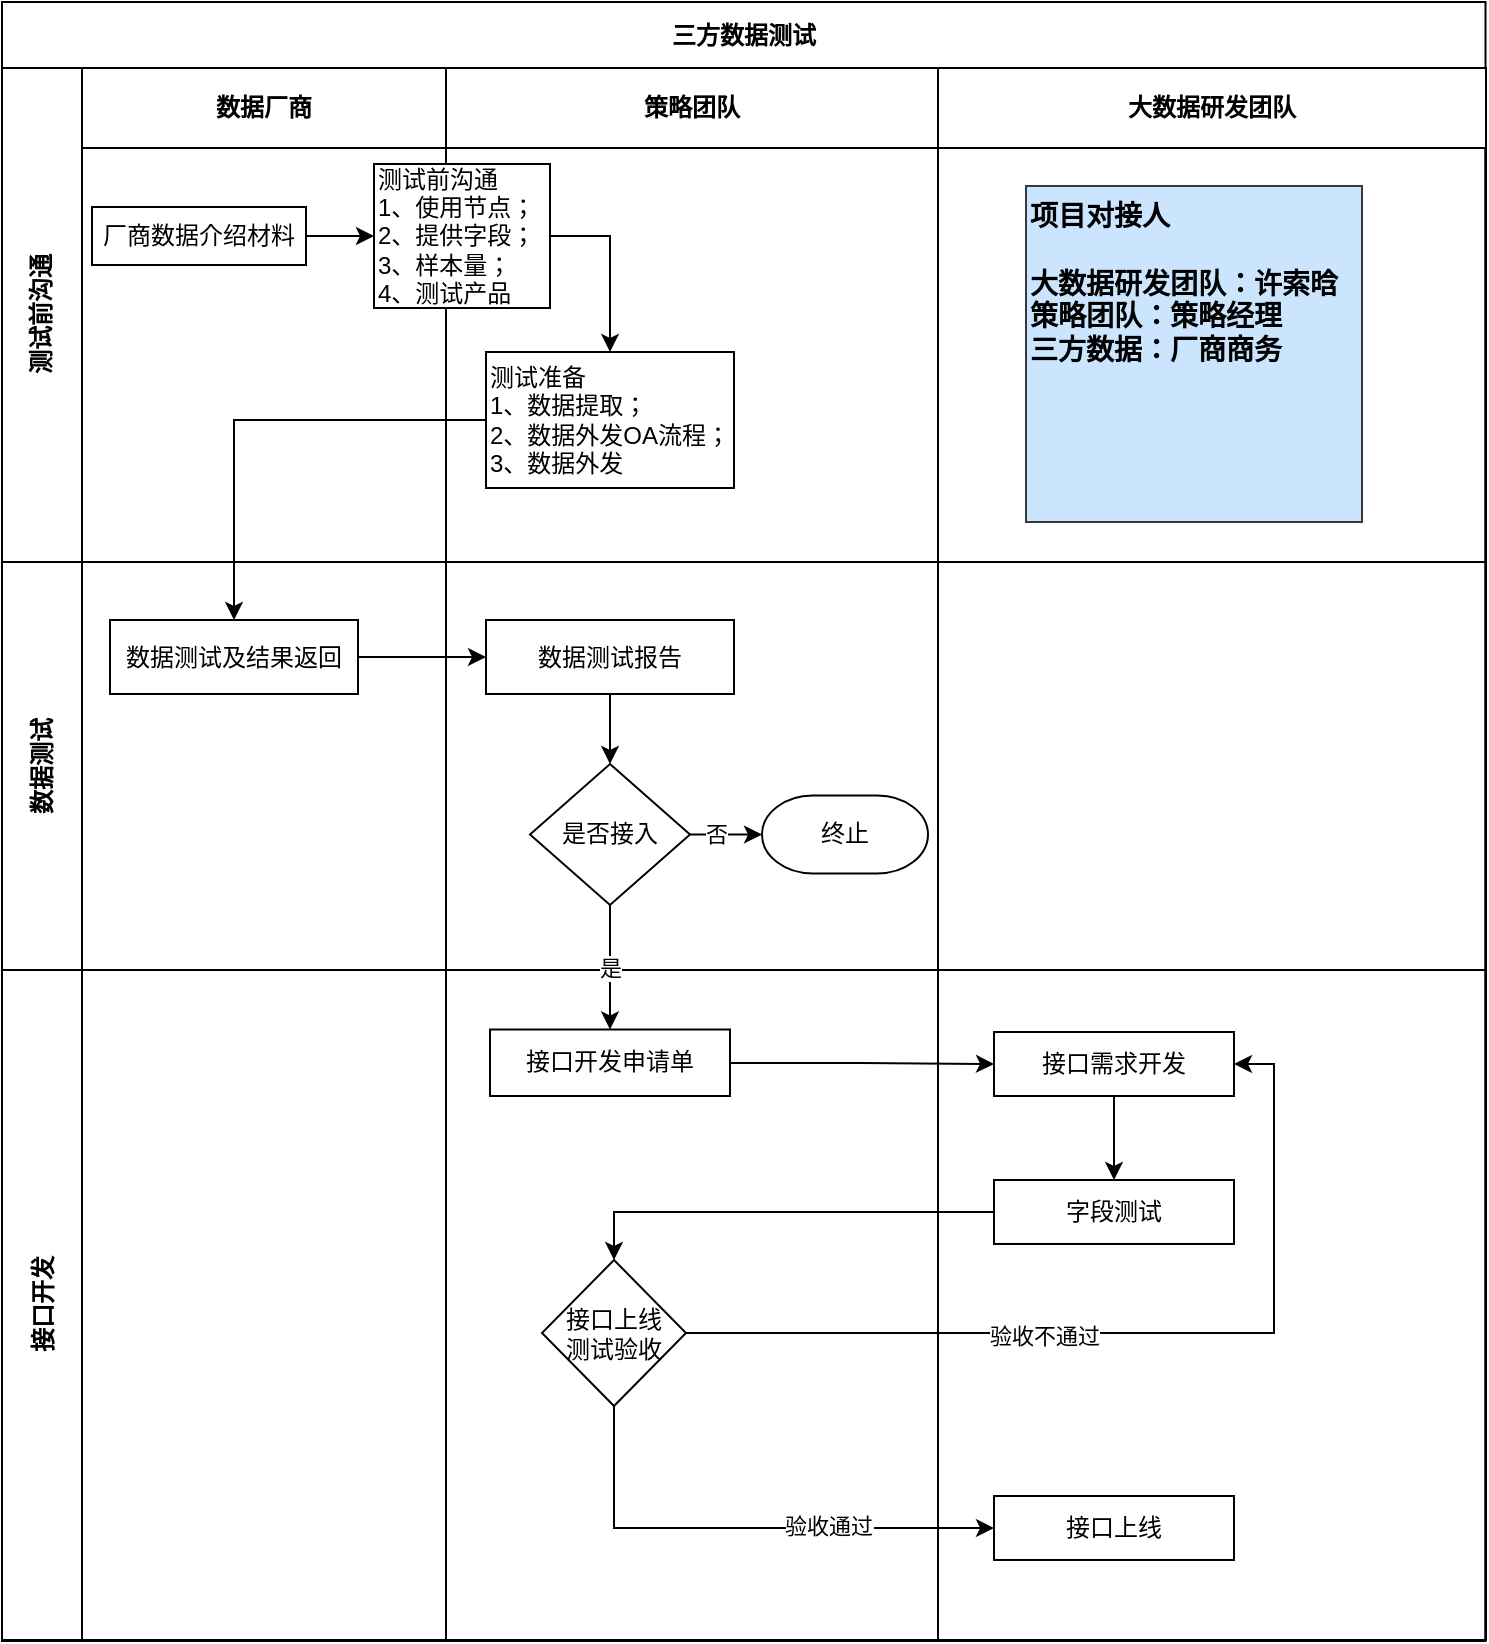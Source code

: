 <mxfile version="14.4.3" type="github" pages="2"><diagram id="d1C771OaAr4fix8PTPZJ" name="三方数据测试"><mxGraphModel dx="1117" dy="1812" grid="0" gridSize="10" guides="1" tooltips="1" connect="1" arrows="1" fold="1" page="1" pageScale="1" pageWidth="827" pageHeight="1169" math="0" shadow="0"><root><mxCell id="0"/><mxCell id="1" parent="0"/><mxCell id="JUhF0usPPEHTZKEMJpxy-12" value="三方数据测试" style="shape=table;childLayout=tableLayout;rowLines=0;columnLines=0;startSize=33;html=1;whiteSpace=wrap;collapsible=0;recursiveResize=0;expand=0;pointerEvents=0;fontStyle=1;align=center;" vertex="1" parent="1"><mxGeometry x="46" y="-1142" width="741.75" height="819.464" as="geometry"/></mxCell><mxCell id="JUhF0usPPEHTZKEMJpxy-13" value="测试前沟通" style="swimlane;horizontal=0;points=[[0,0.5],[1,0.5]];portConstraint=eastwest;startSize=40;html=1;whiteSpace=wrap;collapsible=0;recursiveResize=0;expand=0;pointerEvents=0;fontStyle=1" vertex="1" parent="JUhF0usPPEHTZKEMJpxy-12"><mxGeometry y="33" width="741.75" height="247" as="geometry"/></mxCell><mxCell id="JUhF0usPPEHTZKEMJpxy-14" value="数据厂商" style="swimlane;connectable=0;startSize=40;html=1;whiteSpace=wrap;collapsible=0;recursiveResize=0;expand=0;pointerEvents=0;" vertex="1" parent="JUhF0usPPEHTZKEMJpxy-13"><mxGeometry x="40" width="182" height="247" as="geometry"/></mxCell><mxCell id="JUhF0usPPEHTZKEMJpxy-32" value="厂商数据介绍材料" style="rounded=0;whiteSpace=wrap;html=1;startSize=40;" vertex="1" parent="JUhF0usPPEHTZKEMJpxy-14"><mxGeometry x="5" y="69.5" width="107" height="29" as="geometry"/></mxCell><mxCell id="JUhF0usPPEHTZKEMJpxy-15" value="策略团队" style="swimlane;connectable=0;startSize=40;html=1;whiteSpace=wrap;collapsible=0;recursiveResize=0;expand=0;pointerEvents=0;" vertex="1" parent="JUhF0usPPEHTZKEMJpxy-13"><mxGeometry x="222" width="246" height="247" as="geometry"/></mxCell><mxCell id="JUhF0usPPEHTZKEMJpxy-33" value="测试前沟通&lt;br&gt;1、使用节点；&lt;br&gt;2、提供字段；&lt;br&gt;3、样本量；&lt;br&gt;4、测试产品" style="rounded=0;whiteSpace=wrap;html=1;startSize=40;align=left;" vertex="1" parent="JUhF0usPPEHTZKEMJpxy-15"><mxGeometry x="-36" y="48" width="88" height="72" as="geometry"/></mxCell><mxCell id="JUhF0usPPEHTZKEMJpxy-36" value="测试准备&lt;br&gt;1、数据提取；&lt;br&gt;2、数据外发OA流程；&lt;br&gt;3、数据外发" style="whiteSpace=wrap;html=1;rounded=0;align=left;startSize=40;" vertex="1" parent="JUhF0usPPEHTZKEMJpxy-15"><mxGeometry x="20" y="142" width="124" height="68" as="geometry"/></mxCell><mxCell id="JUhF0usPPEHTZKEMJpxy-37" value="" style="edgeStyle=orthogonalEdgeStyle;rounded=0;orthogonalLoop=1;jettySize=auto;html=1;startSize=40;exitX=1;exitY=0.5;exitDx=0;exitDy=0;" edge="1" parent="JUhF0usPPEHTZKEMJpxy-15" source="JUhF0usPPEHTZKEMJpxy-33" target="JUhF0usPPEHTZKEMJpxy-36"><mxGeometry relative="1" as="geometry"/></mxCell><mxCell id="JUhF0usPPEHTZKEMJpxy-16" value="大数据研发团队" style="swimlane;connectable=0;startSize=40;html=1;whiteSpace=wrap;collapsible=0;recursiveResize=0;expand=0;pointerEvents=0;" vertex="1" parent="JUhF0usPPEHTZKEMJpxy-13"><mxGeometry x="468" width="274" height="247" as="geometry"/></mxCell><mxCell id="lrOi_UuX6nWnQkG_bUrq-1" value="项目对接人&lt;br&gt;&lt;br style=&quot;font-size: 14px&quot;&gt;大数据研发团队：许索晗&lt;br&gt;策略团队：策略经理&lt;br&gt;三方数据：厂商商务" style="whiteSpace=wrap;html=1;aspect=fixed;align=left;verticalAlign=top;fontSize=14;fillColor=#cce5ff;strokeColor=#36393d;fontStyle=1" vertex="1" parent="JUhF0usPPEHTZKEMJpxy-16"><mxGeometry x="44" y="59" width="168" height="168" as="geometry"/></mxCell><mxCell id="JUhF0usPPEHTZKEMJpxy-35" style="edgeStyle=orthogonalEdgeStyle;rounded=0;orthogonalLoop=1;jettySize=auto;html=1;exitX=1;exitY=0.5;exitDx=0;exitDy=0;entryX=0;entryY=0.5;entryDx=0;entryDy=0;startSize=40;" edge="1" parent="JUhF0usPPEHTZKEMJpxy-13" source="JUhF0usPPEHTZKEMJpxy-32" target="JUhF0usPPEHTZKEMJpxy-33"><mxGeometry relative="1" as="geometry"/></mxCell><mxCell id="JUhF0usPPEHTZKEMJpxy-17" value="数据测试" style="swimlane;horizontal=0;points=[[0,0.5],[1,0.5]];portConstraint=eastwest;startSize=40;html=1;whiteSpace=wrap;collapsible=0;recursiveResize=0;expand=0;pointerEvents=0;" vertex="1" parent="JUhF0usPPEHTZKEMJpxy-12"><mxGeometry y="280" width="741.75" height="204" as="geometry"/></mxCell><mxCell id="JUhF0usPPEHTZKEMJpxy-18" value="" style="swimlane;connectable=0;startSize=0;html=1;whiteSpace=wrap;collapsible=0;recursiveResize=0;expand=0;pointerEvents=0;" vertex="1" parent="JUhF0usPPEHTZKEMJpxy-17"><mxGeometry x="40" width="182" height="204" as="geometry"/></mxCell><mxCell id="JUhF0usPPEHTZKEMJpxy-38" value="数据测试及结果返回" style="whiteSpace=wrap;html=1;rounded=0;align=center;startSize=40;" vertex="1" parent="JUhF0usPPEHTZKEMJpxy-18"><mxGeometry x="14" y="29" width="124" height="37" as="geometry"/></mxCell><mxCell id="JUhF0usPPEHTZKEMJpxy-19" value="" style="swimlane;connectable=0;startSize=0;html=1;whiteSpace=wrap;collapsible=0;recursiveResize=0;expand=0;pointerEvents=0;align=center;" vertex="1" parent="JUhF0usPPEHTZKEMJpxy-17"><mxGeometry x="222" width="246" height="204" as="geometry"/></mxCell><mxCell id="JUhF0usPPEHTZKEMJpxy-40" value="数据测试报告" style="whiteSpace=wrap;html=1;rounded=0;align=center;startSize=40;" vertex="1" parent="JUhF0usPPEHTZKEMJpxy-19"><mxGeometry x="20" y="29" width="124" height="37" as="geometry"/></mxCell><mxCell id="JUhF0usPPEHTZKEMJpxy-47" style="edgeStyle=orthogonalEdgeStyle;rounded=0;orthogonalLoop=1;jettySize=auto;html=1;exitX=1;exitY=0.5;exitDx=0;exitDy=0;startSize=40;" edge="1" parent="JUhF0usPPEHTZKEMJpxy-19" source="JUhF0usPPEHTZKEMJpxy-42" target="JUhF0usPPEHTZKEMJpxy-46"><mxGeometry relative="1" as="geometry"/></mxCell><mxCell id="JUhF0usPPEHTZKEMJpxy-61" value="否" style="edgeLabel;html=1;align=center;verticalAlign=middle;resizable=0;points=[];" vertex="1" connectable="0" parent="JUhF0usPPEHTZKEMJpxy-47"><mxGeometry x="-0.409" y="1" relative="1" as="geometry"><mxPoint as="offset"/></mxGeometry></mxCell><mxCell id="JUhF0usPPEHTZKEMJpxy-42" value="是否接入" style="rhombus;whiteSpace=wrap;html=1;rounded=0;startSize=40;" vertex="1" parent="JUhF0usPPEHTZKEMJpxy-19"><mxGeometry x="42" y="101" width="80" height="70.5" as="geometry"/></mxCell><mxCell id="JUhF0usPPEHTZKEMJpxy-43" value="" style="edgeStyle=orthogonalEdgeStyle;rounded=0;orthogonalLoop=1;jettySize=auto;html=1;startSize=40;" edge="1" parent="JUhF0usPPEHTZKEMJpxy-19" source="JUhF0usPPEHTZKEMJpxy-40" target="JUhF0usPPEHTZKEMJpxy-42"><mxGeometry relative="1" as="geometry"/></mxCell><mxCell id="JUhF0usPPEHTZKEMJpxy-46" value="终止" style="strokeWidth=1;html=1;shape=mxgraph.flowchart.terminator;whiteSpace=wrap;startSize=40;align=center;" vertex="1" parent="JUhF0usPPEHTZKEMJpxy-19"><mxGeometry x="158" y="116.75" width="83" height="39" as="geometry"/></mxCell><mxCell id="JUhF0usPPEHTZKEMJpxy-20" value="" style="swimlane;connectable=0;startSize=0;html=1;whiteSpace=wrap;collapsible=0;recursiveResize=0;expand=0;pointerEvents=0;" vertex="1" parent="JUhF0usPPEHTZKEMJpxy-17"><mxGeometry x="468" width="274" height="204" as="geometry"/></mxCell><mxCell id="JUhF0usPPEHTZKEMJpxy-41" value="" style="edgeStyle=orthogonalEdgeStyle;rounded=0;orthogonalLoop=1;jettySize=auto;html=1;startSize=40;" edge="1" parent="JUhF0usPPEHTZKEMJpxy-17" source="JUhF0usPPEHTZKEMJpxy-38" target="JUhF0usPPEHTZKEMJpxy-40"><mxGeometry relative="1" as="geometry"/></mxCell><mxCell id="JUhF0usPPEHTZKEMJpxy-21" value="接口开发" style="swimlane;horizontal=0;points=[[0,0.5],[1,0.5]];portConstraint=eastwest;startSize=40;html=1;whiteSpace=wrap;collapsible=0;recursiveResize=0;expand=0;pointerEvents=0;" vertex="1" parent="JUhF0usPPEHTZKEMJpxy-12"><mxGeometry y="484" width="741.75" height="335" as="geometry"/></mxCell><mxCell id="JUhF0usPPEHTZKEMJpxy-22" value="" style="swimlane;connectable=0;startSize=0;html=1;whiteSpace=wrap;collapsible=0;recursiveResize=0;expand=0;pointerEvents=0;" vertex="1" parent="JUhF0usPPEHTZKEMJpxy-21"><mxGeometry x="40" width="182" height="335" as="geometry"/></mxCell><mxCell id="JUhF0usPPEHTZKEMJpxy-23" value="" style="swimlane;connectable=0;startSize=0;html=1;whiteSpace=wrap;collapsible=0;recursiveResize=0;expand=0;pointerEvents=0;" vertex="1" parent="JUhF0usPPEHTZKEMJpxy-21"><mxGeometry x="222" width="246" height="335" as="geometry"/></mxCell><mxCell id="JUhF0usPPEHTZKEMJpxy-49" value="接口开发申请单" style="whiteSpace=wrap;html=1;rounded=0;startSize=40;" vertex="1" parent="JUhF0usPPEHTZKEMJpxy-23"><mxGeometry x="22" y="29.75" width="120" height="33.25" as="geometry"/></mxCell><mxCell id="JUhF0usPPEHTZKEMJpxy-55" value="接口上线&lt;br&gt;测试验收" style="strokeWidth=1;html=1;shape=mxgraph.flowchart.decision;whiteSpace=wrap;startSize=40;align=center;" vertex="1" parent="JUhF0usPPEHTZKEMJpxy-23"><mxGeometry x="48" y="145" width="72" height="73" as="geometry"/></mxCell><mxCell id="JUhF0usPPEHTZKEMJpxy-24" value="" style="swimlane;connectable=0;startSize=0;html=1;whiteSpace=wrap;collapsible=0;recursiveResize=0;expand=0;pointerEvents=0;" vertex="1" parent="JUhF0usPPEHTZKEMJpxy-21"><mxGeometry x="468" width="274" height="335" as="geometry"/></mxCell><mxCell id="JUhF0usPPEHTZKEMJpxy-51" value="接口需求开发" style="whiteSpace=wrap;html=1;rounded=0;startSize=40;" vertex="1" parent="JUhF0usPPEHTZKEMJpxy-24"><mxGeometry x="28" y="31" width="120" height="32" as="geometry"/></mxCell><mxCell id="JUhF0usPPEHTZKEMJpxy-53" value="字段测试" style="whiteSpace=wrap;html=1;rounded=0;startSize=40;" vertex="1" parent="JUhF0usPPEHTZKEMJpxy-24"><mxGeometry x="28" y="105" width="120" height="31.99" as="geometry"/></mxCell><mxCell id="JUhF0usPPEHTZKEMJpxy-54" value="" style="edgeStyle=orthogonalEdgeStyle;rounded=0;orthogonalLoop=1;jettySize=auto;html=1;startSize=40;" edge="1" parent="JUhF0usPPEHTZKEMJpxy-24" source="JUhF0usPPEHTZKEMJpxy-51" target="JUhF0usPPEHTZKEMJpxy-53"><mxGeometry relative="1" as="geometry"/></mxCell><mxCell id="JUhF0usPPEHTZKEMJpxy-58" value="接口上线" style="whiteSpace=wrap;html=1;rounded=0;startSize=40;" vertex="1" parent="JUhF0usPPEHTZKEMJpxy-24"><mxGeometry x="28" y="263" width="120" height="31.99" as="geometry"/></mxCell><mxCell id="JUhF0usPPEHTZKEMJpxy-52" value="" style="edgeStyle=orthogonalEdgeStyle;rounded=0;orthogonalLoop=1;jettySize=auto;html=1;startSize=40;" edge="1" parent="JUhF0usPPEHTZKEMJpxy-21" source="JUhF0usPPEHTZKEMJpxy-49" target="JUhF0usPPEHTZKEMJpxy-51"><mxGeometry relative="1" as="geometry"/></mxCell><mxCell id="JUhF0usPPEHTZKEMJpxy-56" style="edgeStyle=orthogonalEdgeStyle;rounded=0;orthogonalLoop=1;jettySize=auto;html=1;exitX=0;exitY=0.5;exitDx=0;exitDy=0;startSize=40;entryX=0.5;entryY=0;entryDx=0;entryDy=0;entryPerimeter=0;" edge="1" parent="JUhF0usPPEHTZKEMJpxy-21" source="JUhF0usPPEHTZKEMJpxy-53" target="JUhF0usPPEHTZKEMJpxy-55"><mxGeometry relative="1" as="geometry"><mxPoint x="299" y="136" as="targetPoint"/></mxGeometry></mxCell><mxCell id="JUhF0usPPEHTZKEMJpxy-57" style="edgeStyle=orthogonalEdgeStyle;rounded=0;orthogonalLoop=1;jettySize=auto;html=1;entryX=1;entryY=0.5;entryDx=0;entryDy=0;startSize=40;" edge="1" parent="JUhF0usPPEHTZKEMJpxy-21" source="JUhF0usPPEHTZKEMJpxy-55" target="JUhF0usPPEHTZKEMJpxy-51"><mxGeometry relative="1" as="geometry"/></mxCell><mxCell id="JUhF0usPPEHTZKEMJpxy-59" value="验收不通过" style="edgeLabel;html=1;align=center;verticalAlign=middle;resizable=0;points=[];" vertex="1" connectable="0" parent="JUhF0usPPEHTZKEMJpxy-57"><mxGeometry x="-0.202" relative="1" as="geometry"><mxPoint y="1" as="offset"/></mxGeometry></mxCell><mxCell id="JUhF0usPPEHTZKEMJpxy-60" style="edgeStyle=orthogonalEdgeStyle;rounded=0;orthogonalLoop=1;jettySize=auto;html=1;exitX=0.5;exitY=1;exitDx=0;exitDy=0;exitPerimeter=0;entryX=0;entryY=0.5;entryDx=0;entryDy=0;startSize=40;" edge="1" parent="JUhF0usPPEHTZKEMJpxy-21" source="JUhF0usPPEHTZKEMJpxy-55" target="JUhF0usPPEHTZKEMJpxy-58"><mxGeometry relative="1" as="geometry"/></mxCell><mxCell id="JUhF0usPPEHTZKEMJpxy-62" value="验收通过" style="edgeLabel;html=1;align=center;verticalAlign=middle;resizable=0;points=[];" vertex="1" connectable="0" parent="JUhF0usPPEHTZKEMJpxy-60"><mxGeometry x="0.339" y="1" relative="1" as="geometry"><mxPoint as="offset"/></mxGeometry></mxCell><mxCell id="JUhF0usPPEHTZKEMJpxy-39" value="" style="edgeStyle=orthogonalEdgeStyle;rounded=0;orthogonalLoop=1;jettySize=auto;html=1;startSize=40;" edge="1" parent="JUhF0usPPEHTZKEMJpxy-12" source="JUhF0usPPEHTZKEMJpxy-36" target="JUhF0usPPEHTZKEMJpxy-38"><mxGeometry relative="1" as="geometry"/></mxCell><mxCell id="JUhF0usPPEHTZKEMJpxy-50" value="是" style="edgeStyle=orthogonalEdgeStyle;rounded=0;orthogonalLoop=1;jettySize=auto;html=1;startSize=40;" edge="1" parent="JUhF0usPPEHTZKEMJpxy-12" source="JUhF0usPPEHTZKEMJpxy-42" target="JUhF0usPPEHTZKEMJpxy-49"><mxGeometry relative="1" as="geometry"/></mxCell></root></mxGraphModel></diagram><diagram id="wmZompSdcCMJ8vBPkN2L" name="联合建模"><mxGraphModel dx="920" dy="529" grid="0" gridSize="10" guides="1" tooltips="1" connect="1" arrows="1" fold="1" page="1" pageScale="1" pageWidth="827" pageHeight="1169" math="0" shadow="0"><root><mxCell id="0XtwSuH5wgEEiyUjSPUR-0"/><mxCell id="0XtwSuH5wgEEiyUjSPUR-1" parent="0XtwSuH5wgEEiyUjSPUR-0"/><mxCell id="AyFdTHa3gMSyja4-d8JI-0" value="联合建模流程——三方数据" style="shape=table;childLayout=tableLayout;rowLines=0;columnLines=0;startSize=40;html=1;whiteSpace=wrap;collapsible=0;recursiveResize=0;expand=0;pointerEvents=0;fontStyle=1;align=center;" vertex="1" parent="0XtwSuH5wgEEiyUjSPUR-1"><mxGeometry x="28" y="19" width="780.5" height="1093.721" as="geometry"/></mxCell><mxCell id="AyFdTHa3gMSyja4-d8JI-1" value="需求沟通" style="swimlane;horizontal=0;points=[[0,0.5],[1,0.5]];portConstraint=eastwest;startSize=40;html=1;whiteSpace=wrap;collapsible=0;recursiveResize=0;expand=0;pointerEvents=0;fontStyle=1" vertex="1" parent="AyFdTHa3gMSyja4-d8JI-0"><mxGeometry y="40" width="780.5" height="232" as="geometry"/></mxCell><mxCell id="AyFdTHa3gMSyja4-d8JI-2" value="三方数据" style="swimlane;connectable=0;startSize=40;html=1;whiteSpace=wrap;collapsible=0;recursiveResize=0;expand=0;pointerEvents=0;" vertex="1" parent="AyFdTHa3gMSyja4-d8JI-1"><mxGeometry x="40" width="167" height="232" as="geometry"/></mxCell><mxCell id="AyFdTHa3gMSyja4-d8JI-3" value="需求沟通" style="rounded=0;whiteSpace=wrap;html=1;" vertex="1" parent="AyFdTHa3gMSyja4-d8JI-2"><mxGeometry x="15" y="60" width="129" height="40" as="geometry"/></mxCell><mxCell id="AyFdTHa3gMSyja4-d8JI-4" value="需求梳理&lt;br&gt;1、数据需求（数据量、数据字段、数据区间）&lt;br&gt;2、硬件要求（环境、系统配置）" style="rounded=0;whiteSpace=wrap;html=1;align=left;" vertex="1" parent="AyFdTHa3gMSyja4-d8JI-2"><mxGeometry x="7.5" y="136" width="143.5" height="78" as="geometry"/></mxCell><mxCell id="AyFdTHa3gMSyja4-d8JI-5" value="" style="edgeStyle=orthogonalEdgeStyle;rounded=0;orthogonalLoop=1;jettySize=auto;html=1;" edge="1" parent="AyFdTHa3gMSyja4-d8JI-2" source="AyFdTHa3gMSyja4-d8JI-3" target="AyFdTHa3gMSyja4-d8JI-4"><mxGeometry relative="1" as="geometry"/></mxCell><mxCell id="AyFdTHa3gMSyja4-d8JI-6" value="策略团队" style="swimlane;connectable=0;startSize=40;html=1;whiteSpace=wrap;collapsible=0;recursiveResize=0;expand=0;pointerEvents=0;" vertex="1" parent="AyFdTHa3gMSyja4-d8JI-1"><mxGeometry x="207" width="204" height="232" as="geometry"/></mxCell><mxCell id="AyFdTHa3gMSyja4-d8JI-7" value="需求沟通&lt;br&gt;（确定建模样本、oot样本等）" style="whiteSpace=wrap;html=1;rounded=0;" vertex="1" parent="AyFdTHa3gMSyja4-d8JI-6"><mxGeometry x="37" y="60" width="291" height="38" as="geometry"/></mxCell><mxCell id="AyFdTHa3gMSyja4-d8JI-8" value="入场前准备&lt;br&gt;1、内部OA审批&lt;br&gt;2、数据提取及加密&lt;br&gt;3、环境、权限准备&lt;br&gt;4、人员入场审批" style="whiteSpace=wrap;html=1;rounded=0;align=left;" vertex="1" parent="AyFdTHa3gMSyja4-d8JI-6"><mxGeometry x="15" y="140" width="115" height="70" as="geometry"/></mxCell><mxCell id="AyFdTHa3gMSyja4-d8JI-9" value="智能模型团队" style="swimlane;connectable=0;startSize=40;html=1;whiteSpace=wrap;collapsible=0;recursiveResize=0;expand=0;pointerEvents=0;" vertex="1" parent="AyFdTHa3gMSyja4-d8JI-1"><mxGeometry x="411" width="168" height="232" as="geometry"/></mxCell><mxCell id="AyFdTHa3gMSyja4-d8JI-10" value="大数据研发团队" style="swimlane;connectable=0;startSize=40;html=1;whiteSpace=wrap;collapsible=0;recursiveResize=0;expand=0;pointerEvents=0;" vertex="1" parent="AyFdTHa3gMSyja4-d8JI-1"><mxGeometry x="579" width="202" height="232" as="geometry"/></mxCell><mxCell id="AyFdTHa3gMSyja4-d8JI-11" value="项目对接人&lt;br&gt;&lt;br style=&quot;font-size: 14px&quot;&gt;&lt;br style=&quot;font-size: 14px&quot;&gt;智能模型团队：李诗宇&lt;br style=&quot;font-size: 14px&quot;&gt;大数据研发团队：许索晗&lt;br&gt;策略团队：项目策略经理&lt;br&gt;三方数据：厂商项目经理" style="whiteSpace=wrap;html=1;aspect=fixed;align=left;verticalAlign=top;fontSize=14;fillColor=#cce5ff;strokeColor=#36393d;fontStyle=1" vertex="1" parent="AyFdTHa3gMSyja4-d8JI-10"><mxGeometry x="15" y="52" width="175" height="175" as="geometry"/></mxCell><mxCell id="AyFdTHa3gMSyja4-d8JI-12" style="edgeStyle=orthogonalEdgeStyle;rounded=0;orthogonalLoop=1;jettySize=auto;html=1;exitX=1;exitY=0.5;exitDx=0;exitDy=0;entryX=0;entryY=0.5;entryDx=0;entryDy=0;" edge="1" parent="AyFdTHa3gMSyja4-d8JI-1" source="AyFdTHa3gMSyja4-d8JI-4" target="AyFdTHa3gMSyja4-d8JI-8"><mxGeometry relative="1" as="geometry"/></mxCell><mxCell id="AyFdTHa3gMSyja4-d8JI-13" value="" style="endArrow=classic;startArrow=classic;html=1;exitX=1;exitY=0.5;exitDx=0;exitDy=0;" edge="1" parent="AyFdTHa3gMSyja4-d8JI-1" source="AyFdTHa3gMSyja4-d8JI-3" target="AyFdTHa3gMSyja4-d8JI-7"><mxGeometry width="50" height="50" relative="1" as="geometry"><mxPoint x="172" y="130" as="sourcePoint"/><mxPoint x="222" y="80" as="targetPoint"/></mxGeometry></mxCell><mxCell id="AyFdTHa3gMSyja4-d8JI-14" value="驻场开发" style="swimlane;horizontal=0;points=[[0,0.5],[1,0.5]];portConstraint=eastwest;startSize=40;html=1;whiteSpace=wrap;collapsible=0;recursiveResize=0;expand=0;pointerEvents=0;" vertex="1" parent="AyFdTHa3gMSyja4-d8JI-0"><mxGeometry y="272" width="780.5" height="256" as="geometry"/></mxCell><mxCell id="AyFdTHa3gMSyja4-d8JI-15" value="" style="swimlane;connectable=0;startSize=0;html=1;whiteSpace=wrap;collapsible=0;recursiveResize=0;expand=0;pointerEvents=0;" vertex="1" parent="AyFdTHa3gMSyja4-d8JI-14"><mxGeometry x="40" width="167" height="256" as="geometry"/></mxCell><mxCell id="AyFdTHa3gMSyja4-d8JI-16" value="开发人员入场" style="rounded=0;whiteSpace=wrap;html=1;" vertex="1" parent="AyFdTHa3gMSyja4-d8JI-15"><mxGeometry x="15" y="17" width="105" height="40" as="geometry"/></mxCell><mxCell id="AyFdTHa3gMSyja4-d8JI-17" style="edgeStyle=orthogonalEdgeStyle;rounded=0;orthogonalLoop=1;jettySize=auto;html=1;exitX=0.5;exitY=1;exitDx=0;exitDy=0;entryX=0.5;entryY=0;entryDx=0;entryDy=0;" edge="1" parent="AyFdTHa3gMSyja4-d8JI-15" source="AyFdTHa3gMSyja4-d8JI-18" target="AyFdTHa3gMSyja4-d8JI-22"><mxGeometry relative="1" as="geometry"/></mxCell><mxCell id="AyFdTHa3gMSyja4-d8JI-18" value="模型开发前沟通" style="rounded=0;whiteSpace=wrap;html=1;" vertex="1" parent="AyFdTHa3gMSyja4-d8JI-15"><mxGeometry x="15" y="82" width="105" height="33" as="geometry"/></mxCell><mxCell id="AyFdTHa3gMSyja4-d8JI-19" value="" style="edgeStyle=orthogonalEdgeStyle;rounded=0;orthogonalLoop=1;jettySize=auto;html=1;" edge="1" parent="AyFdTHa3gMSyja4-d8JI-15" source="AyFdTHa3gMSyja4-d8JI-16" target="AyFdTHa3gMSyja4-d8JI-18"><mxGeometry relative="1" as="geometry"/></mxCell><mxCell id="AyFdTHa3gMSyja4-d8JI-20" value="模型开发及&lt;br&gt;提交验收" style="rounded=0;whiteSpace=wrap;html=1;" vertex="1" parent="AyFdTHa3gMSyja4-d8JI-15"><mxGeometry x="13" y="211" width="105" height="34" as="geometry"/></mxCell><mxCell id="AyFdTHa3gMSyja4-d8JI-21" value="" style="endArrow=classic;startArrow=classic;html=1;entryX=0;entryY=0.5;entryDx=0;entryDy=0;" edge="1" parent="AyFdTHa3gMSyja4-d8JI-15" target="AyFdTHa3gMSyja4-d8JI-24"><mxGeometry width="50" height="50" relative="1" as="geometry"><mxPoint x="120" y="101" as="sourcePoint"/><mxPoint x="170" y="52" as="targetPoint"/></mxGeometry></mxCell><mxCell id="AyFdTHa3gMSyja4-d8JI-22" value="模型开发设计文档" style="rounded=0;whiteSpace=wrap;html=1;" vertex="1" parent="AyFdTHa3gMSyja4-d8JI-15"><mxGeometry x="15" y="145" width="105" height="31" as="geometry"/></mxCell><mxCell id="AyFdTHa3gMSyja4-d8JI-23" value="" style="swimlane;connectable=0;startSize=0;html=1;whiteSpace=wrap;collapsible=0;recursiveResize=0;expand=0;pointerEvents=0;" vertex="1" parent="AyFdTHa3gMSyja4-d8JI-14"><mxGeometry x="207" width="204" height="256" as="geometry"/></mxCell><mxCell id="AyFdTHa3gMSyja4-d8JI-24" value="业务数据沟通&lt;br&gt;及数据提取" style="rounded=0;whiteSpace=wrap;html=1;" vertex="1" parent="AyFdTHa3gMSyja4-d8JI-23"><mxGeometry x="25" y="85" width="105" height="32" as="geometry"/></mxCell><mxCell id="AyFdTHa3gMSyja4-d8JI-25" value="" style="swimlane;connectable=0;startSize=0;html=1;whiteSpace=wrap;collapsible=0;recursiveResize=0;expand=0;pointerEvents=0;" vertex="1" parent="AyFdTHa3gMSyja4-d8JI-14"><mxGeometry x="411" width="168" height="256" as="geometry"/></mxCell><mxCell id="AyFdTHa3gMSyja4-d8JI-26" value="模型开发&lt;br&gt;设计文档审查" style="rounded=0;whiteSpace=wrap;html=1;" vertex="1" parent="AyFdTHa3gMSyja4-d8JI-25"><mxGeometry x="28" y="144" width="105" height="32" as="geometry"/></mxCell><mxCell id="AyFdTHa3gMSyja4-d8JI-27" style="swimlane;connectable=0;startSize=0;html=1;whiteSpace=wrap;collapsible=0;recursiveResize=0;expand=0;pointerEvents=0;" vertex="1" parent="AyFdTHa3gMSyja4-d8JI-14"><mxGeometry x="579" width="202" height="256" as="geometry"/></mxCell><mxCell id="AyFdTHa3gMSyja4-d8JI-28" value="" style="edgeStyle=orthogonalEdgeStyle;rounded=0;orthogonalLoop=1;jettySize=auto;html=1;" edge="1" parent="AyFdTHa3gMSyja4-d8JI-14" source="AyFdTHa3gMSyja4-d8JI-22" target="AyFdTHa3gMSyja4-d8JI-26"><mxGeometry relative="1" as="geometry"/></mxCell><mxCell id="AyFdTHa3gMSyja4-d8JI-29" style="edgeStyle=orthogonalEdgeStyle;rounded=0;orthogonalLoop=1;jettySize=auto;html=1;exitX=0.5;exitY=1;exitDx=0;exitDy=0;entryX=0.5;entryY=0;entryDx=0;entryDy=0;" edge="1" parent="AyFdTHa3gMSyja4-d8JI-14" source="AyFdTHa3gMSyja4-d8JI-26" target="AyFdTHa3gMSyja4-d8JI-20"><mxGeometry relative="1" as="geometry"><Array as="points"><mxPoint x="491" y="196"/><mxPoint x="105" y="196"/></Array></mxGeometry></mxCell><mxCell id="AyFdTHa3gMSyja4-d8JI-30" value="模型验收及部署" style="swimlane;horizontal=0;points=[[0,0.5],[1,0.5]];portConstraint=eastwest;startSize=40;html=1;whiteSpace=wrap;collapsible=0;recursiveResize=0;expand=0;pointerEvents=0;" vertex="1" parent="AyFdTHa3gMSyja4-d8JI-0"><mxGeometry y="528" width="780.5" height="566" as="geometry"/></mxCell><mxCell id="AyFdTHa3gMSyja4-d8JI-31" value="" style="swimlane;connectable=0;startSize=0;html=1;whiteSpace=wrap;collapsible=0;recursiveResize=0;expand=0;pointerEvents=0;" vertex="1" parent="AyFdTHa3gMSyja4-d8JI-30"><mxGeometry x="40" width="167" height="566" as="geometry"/></mxCell><mxCell id="AyFdTHa3gMSyja4-d8JI-32" value="" style="swimlane;connectable=0;startSize=0;html=1;whiteSpace=wrap;collapsible=0;recursiveResize=0;expand=0;pointerEvents=0;" vertex="1" parent="AyFdTHa3gMSyja4-d8JI-30"><mxGeometry x="207" width="204" height="566" as="geometry"/></mxCell><mxCell id="AyFdTHa3gMSyja4-d8JI-33" value="模型部署字段梳理" style="whiteSpace=wrap;html=1;rounded=0;" vertex="1" parent="AyFdTHa3gMSyja4-d8JI-32"><mxGeometry x="42" y="241" width="120" height="30" as="geometry"/></mxCell><mxCell id="AyFdTHa3gMSyja4-d8JI-34" value="监控报告&lt;br&gt;（首周）" style="whiteSpace=wrap;html=1;rounded=0;" vertex="1" parent="AyFdTHa3gMSyja4-d8JI-32"><mxGeometry x="22" y="499" width="81" height="30" as="geometry"/></mxCell><mxCell id="AyFdTHa3gMSyja4-d8JI-35" value="" style="swimlane;connectable=0;startSize=0;html=1;whiteSpace=wrap;collapsible=0;recursiveResize=0;expand=0;pointerEvents=0;" vertex="1" parent="AyFdTHa3gMSyja4-d8JI-30"><mxGeometry x="411" width="168" height="566" as="geometry"/></mxCell><mxCell id="AyFdTHa3gMSyja4-d8JI-36" value="模型验收评估&lt;br&gt;1、厂商模型报告评估&lt;br&gt;2、行员oot验证" style="rounded=0;whiteSpace=wrap;html=1;align=left;" vertex="1" parent="AyFdTHa3gMSyja4-d8JI-35"><mxGeometry x="15" y="15" width="126" height="41" as="geometry"/></mxCell><mxCell id="AyFdTHa3gMSyja4-d8JI-37" value="" style="edgeStyle=orthogonalEdgeStyle;rounded=0;orthogonalLoop=1;jettySize=auto;html=1;entryX=0.5;entryY=0;entryDx=0;entryDy=0;" edge="1" parent="AyFdTHa3gMSyja4-d8JI-35" source="AyFdTHa3gMSyja4-d8JI-36" target="AyFdTHa3gMSyja4-d8JI-39"><mxGeometry relative="1" as="geometry"><mxPoint x="78.471" y="85.0" as="targetPoint"/></mxGeometry></mxCell><mxCell id="AyFdTHa3gMSyja4-d8JI-38" value="模型上线&lt;br&gt;测试验收" style="rhombus;whiteSpace=wrap;html=1;align=center;" vertex="1" parent="AyFdTHa3gMSyja4-d8JI-35"><mxGeometry x="-148" y="359" width="95" height="74" as="geometry"/></mxCell><mxCell id="AyFdTHa3gMSyja4-d8JI-39" value="模型验收及结果邮件同步" style="rhombus;whiteSpace=wrap;html=1;align=center;" vertex="1" parent="AyFdTHa3gMSyja4-d8JI-35"><mxGeometry x="38" y="96" width="80" height="61" as="geometry"/></mxCell><mxCell id="AyFdTHa3gMSyja4-d8JI-40" value="模型监控" style="whiteSpace=wrap;html=1;rounded=0;" vertex="1" parent="AyFdTHa3gMSyja4-d8JI-35"><mxGeometry x="-50" y="499" width="81" height="30" as="geometry"/></mxCell><mxCell id="AyFdTHa3gMSyja4-d8JI-41" value="终止/&lt;br&gt;重新开发" style="strokeWidth=2;html=1;shape=mxgraph.flowchart.terminator;whiteSpace=wrap;align=center;" vertex="1" parent="AyFdTHa3gMSyja4-d8JI-35"><mxGeometry x="42.25" y="206" width="71.5" height="35" as="geometry"/></mxCell><mxCell id="AyFdTHa3gMSyja4-d8JI-42" value="验收拒绝" style="edgeStyle=orthogonalEdgeStyle;rounded=0;orthogonalLoop=1;jettySize=auto;html=1;exitX=0.5;exitY=1;exitDx=0;exitDy=0;entryX=0.5;entryY=0;entryDx=0;entryDy=0;entryPerimeter=0;" edge="1" parent="AyFdTHa3gMSyja4-d8JI-35" source="AyFdTHa3gMSyja4-d8JI-39" target="AyFdTHa3gMSyja4-d8JI-41"><mxGeometry relative="1" as="geometry"/></mxCell><mxCell id="AyFdTHa3gMSyja4-d8JI-43" style="swimlane;connectable=0;startSize=0;html=1;whiteSpace=wrap;collapsible=0;recursiveResize=0;expand=0;pointerEvents=0;" vertex="1" parent="AyFdTHa3gMSyja4-d8JI-30"><mxGeometry x="579" width="202" height="566" as="geometry"/></mxCell><mxCell id="AyFdTHa3gMSyja4-d8JI-44" value="模型字段部署&lt;br&gt;需求开发" style="whiteSpace=wrap;html=1;rounded=0;" vertex="1" parent="AyFdTHa3gMSyja4-d8JI-43"><mxGeometry x="17" y="240" width="120" height="30" as="geometry"/></mxCell><mxCell id="AyFdTHa3gMSyja4-d8JI-45" value="字段测试" style="whiteSpace=wrap;html=1;rounded=0;" vertex="1" parent="AyFdTHa3gMSyja4-d8JI-43"><mxGeometry x="12" y="306" width="130" height="33" as="geometry"/></mxCell><mxCell id="AyFdTHa3gMSyja4-d8JI-46" value="" style="edgeStyle=orthogonalEdgeStyle;rounded=0;orthogonalLoop=1;jettySize=auto;html=1;" edge="1" parent="AyFdTHa3gMSyja4-d8JI-43" source="AyFdTHa3gMSyja4-d8JI-44" target="AyFdTHa3gMSyja4-d8JI-45"><mxGeometry relative="1" as="geometry"/></mxCell><mxCell id="AyFdTHa3gMSyja4-d8JI-47" value="模型上线" style="whiteSpace=wrap;html=1;rounded=0;" vertex="1" parent="AyFdTHa3gMSyja4-d8JI-43"><mxGeometry x="15" y="439" width="120" height="30" as="geometry"/></mxCell><mxCell id="AyFdTHa3gMSyja4-d8JI-48" value="" style="edgeStyle=orthogonalEdgeStyle;rounded=0;orthogonalLoop=1;jettySize=auto;html=1;entryX=0;entryY=0.5;entryDx=0;entryDy=0;exitX=0.5;exitY=1;exitDx=0;exitDy=0;" edge="1" parent="AyFdTHa3gMSyja4-d8JI-30" source="AyFdTHa3gMSyja4-d8JI-38" target="AyFdTHa3gMSyja4-d8JI-47"><mxGeometry relative="1" as="geometry"><mxPoint x="320.5" y="450" as="sourcePoint"/></mxGeometry></mxCell><mxCell id="AyFdTHa3gMSyja4-d8JI-49" value="验收通过" style="edgeLabel;html=1;align=center;verticalAlign=middle;resizable=0;points=[];" vertex="1" connectable="0" parent="AyFdTHa3gMSyja4-d8JI-48"><mxGeometry x="-0.192" y="4" relative="1" as="geometry"><mxPoint x="1" as="offset"/></mxGeometry></mxCell><mxCell id="AyFdTHa3gMSyja4-d8JI-50" value="" style="edgeStyle=orthogonalEdgeStyle;rounded=0;orthogonalLoop=1;jettySize=auto;html=1;exitX=0.558;exitY=1.022;exitDx=0;exitDy=0;exitPerimeter=0;entryX=1;entryY=0.5;entryDx=0;entryDy=0;" edge="1" parent="AyFdTHa3gMSyja4-d8JI-30" source="AyFdTHa3gMSyja4-d8JI-47" target="AyFdTHa3gMSyja4-d8JI-40"><mxGeometry relative="1" as="geometry"/></mxCell><mxCell id="AyFdTHa3gMSyja4-d8JI-51" value="验收不通过" style="edgeStyle=orthogonalEdgeStyle;rounded=0;orthogonalLoop=1;jettySize=auto;html=1;entryX=1;entryY=0.5;entryDx=0;entryDy=0;exitX=1;exitY=0.5;exitDx=0;exitDy=0;" edge="1" parent="AyFdTHa3gMSyja4-d8JI-30" source="AyFdTHa3gMSyja4-d8JI-38" target="AyFdTHa3gMSyja4-d8JI-44"><mxGeometry relative="1" as="geometry"><mxPoint x="472" y="294" as="sourcePoint"/></mxGeometry></mxCell><mxCell id="AyFdTHa3gMSyja4-d8JI-52" value="" style="edgeStyle=orthogonalEdgeStyle;rounded=0;orthogonalLoop=1;jettySize=auto;html=1;entryX=0.5;entryY=0;entryDx=0;entryDy=0;" edge="1" parent="AyFdTHa3gMSyja4-d8JI-30" source="AyFdTHa3gMSyja4-d8JI-45" target="AyFdTHa3gMSyja4-d8JI-38"><mxGeometry relative="1" as="geometry"><mxPoint x="370" y="321.471" as="targetPoint"/></mxGeometry></mxCell><mxCell id="AyFdTHa3gMSyja4-d8JI-53" value="验收通过" style="edgeStyle=orthogonalEdgeStyle;rounded=0;orthogonalLoop=1;jettySize=auto;html=1;exitX=0;exitY=0.5;exitDx=0;exitDy=0;" edge="1" parent="AyFdTHa3gMSyja4-d8JI-30" source="AyFdTHa3gMSyja4-d8JI-39" target="AyFdTHa3gMSyja4-d8JI-33"><mxGeometry relative="1" as="geometry"/></mxCell><mxCell id="AyFdTHa3gMSyja4-d8JI-54" value="" style="edgeStyle=orthogonalEdgeStyle;rounded=0;orthogonalLoop=1;jettySize=auto;html=1;" edge="1" parent="AyFdTHa3gMSyja4-d8JI-30" source="AyFdTHa3gMSyja4-d8JI-40" target="AyFdTHa3gMSyja4-d8JI-34"><mxGeometry relative="1" as="geometry"/></mxCell><mxCell id="AyFdTHa3gMSyja4-d8JI-55" style="edgeStyle=orthogonalEdgeStyle;rounded=0;orthogonalLoop=1;jettySize=auto;html=1;exitX=1;exitY=0.5;exitDx=0;exitDy=0;entryX=0;entryY=0.5;entryDx=0;entryDy=0;fontFamily=Helvetica;fontSize=14;fontColor=#000000;" edge="1" parent="AyFdTHa3gMSyja4-d8JI-30" source="AyFdTHa3gMSyja4-d8JI-33" target="AyFdTHa3gMSyja4-d8JI-44"><mxGeometry relative="1" as="geometry"/></mxCell><mxCell id="AyFdTHa3gMSyja4-d8JI-56" style="edgeStyle=orthogonalEdgeStyle;rounded=0;orthogonalLoop=1;jettySize=auto;html=1;exitX=0.5;exitY=1;exitDx=0;exitDy=0;entryX=1;entryY=0.5;entryDx=0;entryDy=0;" edge="1" parent="AyFdTHa3gMSyja4-d8JI-0" source="AyFdTHa3gMSyja4-d8JI-8" target="AyFdTHa3gMSyja4-d8JI-16"><mxGeometry relative="1" as="geometry"/></mxCell><mxCell id="AyFdTHa3gMSyja4-d8JI-57" value="" style="edgeStyle=orthogonalEdgeStyle;rounded=0;orthogonalLoop=1;jettySize=auto;html=1;" edge="1" parent="AyFdTHa3gMSyja4-d8JI-0" source="AyFdTHa3gMSyja4-d8JI-20" target="AyFdTHa3gMSyja4-d8JI-36"><mxGeometry relative="1" as="geometry"/></mxCell></root></mxGraphModel></diagram></mxfile>